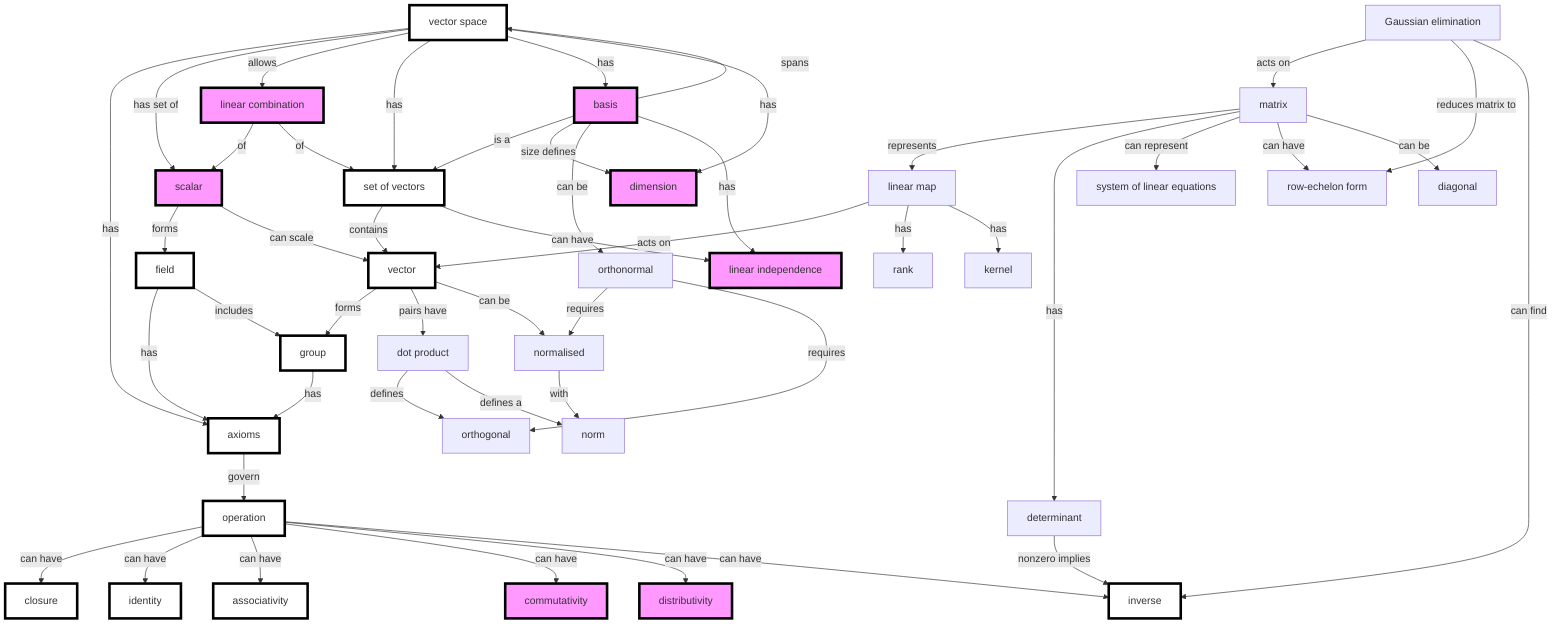 graph TB
    op[operation]:::previous -- can have --> closure:::previous
    op -- can have --> identity:::previous
    op -- can have --> associativity:::previous
    op -- can have --> commutativity:::today
    op -- can have --> distributivity:::today
    op -- can have --> inverse:::previous


    scalar -- forms --> field:::today

    scalar:::today -- can scale --> vector:::previous

    vector -- forms --> group:::previous
    vector -- pairs have --> dp[dot product]
    dp -- defines --> orthogonal
    vector -- can be --> normalised
    normalised -- with --> norm
    vs -- has --> axioms:::previous

    vs -- has set of --> scalar
    vs -- allows --> lincomb[linear combination]:::today
    vs[vector space]:::previous -- has --> vectorset:::previous

    vs -- has --> basis:::today

    vs -- has --> dimension:::today

    vectorset -- contains --> vector
    basis -- spans --> vs:::previous
    lincomb:::today -- of --> scalar
    lincomb -- of --> vectorset
    field:::previous -- has --> axioms
    group:::previous -- has --> axioms
    field -- includes --> group

    basis -- is a --> vectorset
    basis -- size defines --> dimension
    basis -- can be -->orthonormal
    orthonormal -- requires --> normalised

    orthonormal -- requires --> orthogonal
    dp -- defines a --> norm

    lm[linear map] -- acts on --> vector
    matrix -- represents --> lm
    matrix -- has --> determinant
    determinant -- nonzero implies --> inverse
    matrix -- can represent --> lineq[system of linear equations]
    ge[Gaussian elimination] -- acts on --> matrix
    ge -- reduces matrix to --> ref[row-echelon form]
    matrix -- can have --> ref
    matrix -- can be --> diagonal

    vectorset[set of vectors]
    vectorset -- can have --> indep[linear independence]:::today
    basis -- has --> indep
    lm -- has --> rank
    lm -- has --> kernel
    ge  -- can find --> inverse
    axioms:::previous -- govern --> op

classDef today fill:#f9f,stroke:#000,stroke-width:4px;
classDef previous fill:#fff,stroke:#000,stroke-width:4px;